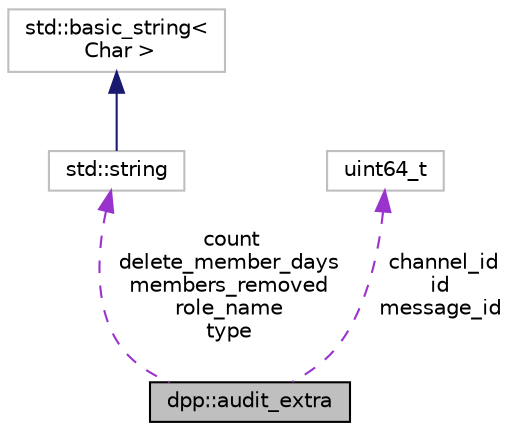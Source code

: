 digraph "dpp::audit_extra"
{
 // INTERACTIVE_SVG=YES
 // LATEX_PDF_SIZE
  bgcolor="transparent";
  edge [fontname="Helvetica",fontsize="10",labelfontname="Helvetica",labelfontsize="10"];
  node [fontname="Helvetica",fontsize="10",shape=record];
  Node1 [label="dpp::audit_extra",height=0.2,width=0.4,color="black", fillcolor="grey75", style="filled", fontcolor="black",tooltip="Extra information for an audit log entry."];
  Node2 -> Node1 [dir="back",color="darkorchid3",fontsize="10",style="dashed",label=" count\ndelete_member_days\nmembers_removed\nrole_name\ntype" ,fontname="Helvetica"];
  Node2 [label="std::string",height=0.2,width=0.4,color="grey75",tooltip=" "];
  Node3 -> Node2 [dir="back",color="midnightblue",fontsize="10",style="solid",fontname="Helvetica"];
  Node3 [label="std::basic_string\<\l Char \>",height=0.2,width=0.4,color="grey75",tooltip=" "];
  Node4 -> Node1 [dir="back",color="darkorchid3",fontsize="10",style="dashed",label=" channel_id\nid\nmessage_id" ,fontname="Helvetica"];
  Node4 [label="uint64_t",height=0.2,width=0.4,color="grey75",tooltip=" "];
}
